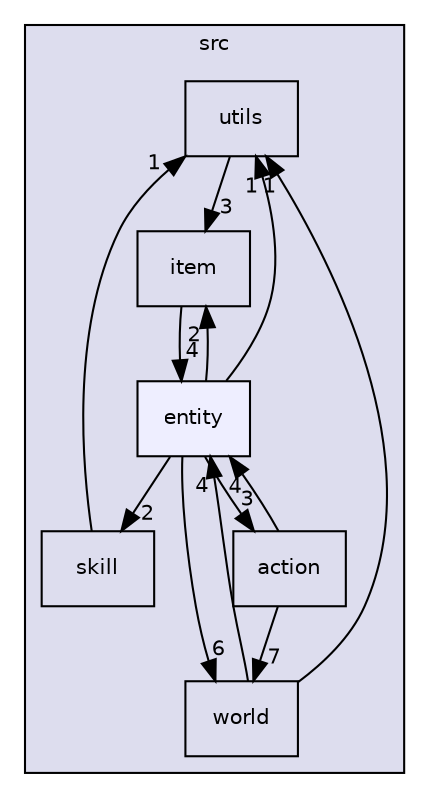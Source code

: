 digraph "entity" {
  compound=true
  node [ fontsize="10", fontname="Helvetica"];
  edge [ labelfontsize="10", labelfontname="Helvetica"];
  subgraph clusterdir_a063914ab482288b7b0e1b2fca86158c {
    graph [ bgcolor="#ddddee", pencolor="black", label="src" fontname="Helvetica", fontsize="10", URL="dir_a063914ab482288b7b0e1b2fca86158c.html"]
  dir_08dc77f694786b07780ebbca062c7ec3 [shape=box label="utils" URL="dir_08dc77f694786b07780ebbca062c7ec3.html"];
  dir_239dc07807e690d063138616e8c81e59 [shape=box label="skill" URL="dir_239dc07807e690d063138616e8c81e59.html"];
  dir_32e7a5c29a0a457cdc0a28a517471d01 [shape=box label="item" URL="dir_32e7a5c29a0a457cdc0a28a517471d01.html"];
  dir_7e7ba8265aedc250301628d1cbd6610a [shape=box label="world" URL="dir_7e7ba8265aedc250301628d1cbd6610a.html"];
  dir_86ed19a60af60475e9ec239836512c67 [shape=box label="action" URL="dir_86ed19a60af60475e9ec239836512c67.html"];
  dir_f545203bfb5d89c5496a4973a2a5abbd [shape=box, label="entity", style="filled", fillcolor="#eeeeff", pencolor="black", URL="dir_f545203bfb5d89c5496a4973a2a5abbd.html"];
  }
  dir_f545203bfb5d89c5496a4973a2a5abbd->dir_08dc77f694786b07780ebbca062c7ec3 [headlabel="1", labeldistance=1.5 headhref="dir_000006_000012.html"];
  dir_f545203bfb5d89c5496a4973a2a5abbd->dir_239dc07807e690d063138616e8c81e59 [headlabel="2", labeldistance=1.5 headhref="dir_000006_000020.html"];
  dir_f545203bfb5d89c5496a4973a2a5abbd->dir_32e7a5c29a0a457cdc0a28a517471d01 [headlabel="2", labeldistance=1.5 headhref="dir_000006_000017.html"];
  dir_f545203bfb5d89c5496a4973a2a5abbd->dir_7e7ba8265aedc250301628d1cbd6610a [headlabel="6", labeldistance=1.5 headhref="dir_000006_000015.html"];
  dir_f545203bfb5d89c5496a4973a2a5abbd->dir_86ed19a60af60475e9ec239836512c67 [headlabel="3", labeldistance=1.5 headhref="dir_000006_000005.html"];
  dir_32e7a5c29a0a457cdc0a28a517471d01->dir_f545203bfb5d89c5496a4973a2a5abbd [headlabel="4", labeldistance=1.5 headhref="dir_000017_000006.html"];
  dir_239dc07807e690d063138616e8c81e59->dir_08dc77f694786b07780ebbca062c7ec3 [headlabel="1", labeldistance=1.5 headhref="dir_000020_000012.html"];
  dir_08dc77f694786b07780ebbca062c7ec3->dir_32e7a5c29a0a457cdc0a28a517471d01 [headlabel="3", labeldistance=1.5 headhref="dir_000012_000017.html"];
  dir_7e7ba8265aedc250301628d1cbd6610a->dir_08dc77f694786b07780ebbca062c7ec3 [headlabel="1", labeldistance=1.5 headhref="dir_000015_000012.html"];
  dir_7e7ba8265aedc250301628d1cbd6610a->dir_f545203bfb5d89c5496a4973a2a5abbd [headlabel="4", labeldistance=1.5 headhref="dir_000015_000006.html"];
  dir_86ed19a60af60475e9ec239836512c67->dir_7e7ba8265aedc250301628d1cbd6610a [headlabel="7", labeldistance=1.5 headhref="dir_000005_000015.html"];
  dir_86ed19a60af60475e9ec239836512c67->dir_f545203bfb5d89c5496a4973a2a5abbd [headlabel="4", labeldistance=1.5 headhref="dir_000005_000006.html"];
}
